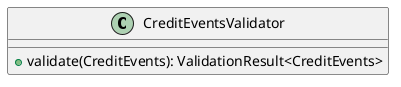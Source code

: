 @startuml

    class CreditEventsValidator [[CreditEventsValidator.html]] {
        +validate(CreditEvents): ValidationResult<CreditEvents>
    }

@enduml
